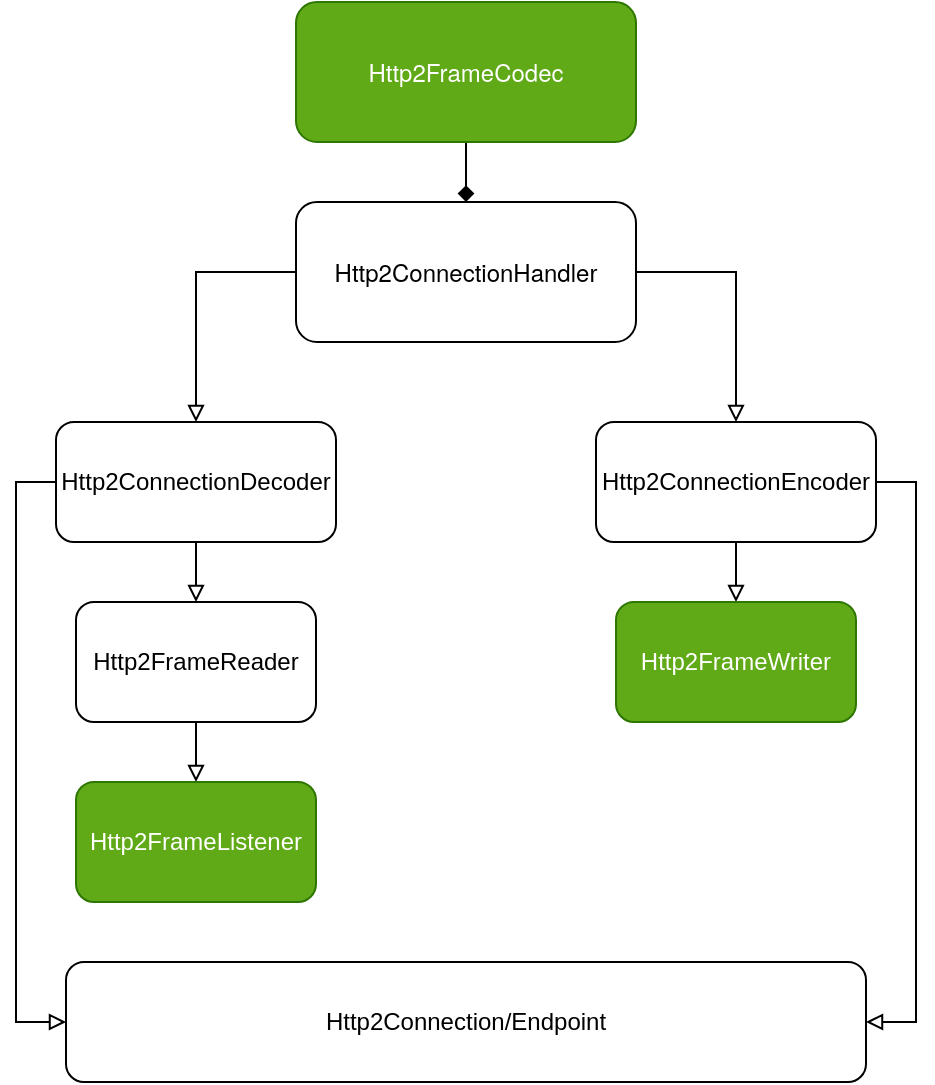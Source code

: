 <mxfile version="13.6.5">
    <diagram id="abHzWG8QDDodxJpESRwe" name="Page-1">
        <mxGraphModel dx="766" dy="695" grid="1" gridSize="10" guides="1" tooltips="1" connect="1" arrows="1" fold="1" page="1" pageScale="1" pageWidth="850" pageHeight="1100" math="0" shadow="0">
            <root>
                <mxCell id="0"/>
                <mxCell id="1" parent="0"/>
                <mxCell id="V9arckDxi3864Fd6Gpp7-1" style="edgeStyle=orthogonalEdgeStyle;rounded=0;orthogonalLoop=1;jettySize=auto;html=1;exitX=0;exitY=0.5;exitDx=0;exitDy=0;endArrow=block;endFill=0;" parent="1" source="oX2Hp4mxsuDAin2quWFJ-1" target="oX2Hp4mxsuDAin2quWFJ-2" edge="1">
                    <mxGeometry relative="1" as="geometry">
                        <Array as="points">
                            <mxPoint x="230" y="215"/>
                        </Array>
                    </mxGeometry>
                </mxCell>
                <mxCell id="V9arckDxi3864Fd6Gpp7-2" style="edgeStyle=orthogonalEdgeStyle;rounded=0;orthogonalLoop=1;jettySize=auto;html=1;exitX=1;exitY=0.5;exitDx=0;exitDy=0;endArrow=block;endFill=0;" parent="1" source="oX2Hp4mxsuDAin2quWFJ-1" target="oX2Hp4mxsuDAin2quWFJ-5" edge="1">
                    <mxGeometry relative="1" as="geometry">
                        <Array as="points">
                            <mxPoint x="500" y="215"/>
                        </Array>
                    </mxGeometry>
                </mxCell>
                <mxCell id="oX2Hp4mxsuDAin2quWFJ-1" value="&lt;span style=&quot;font-family: &amp;#34;helvetica neue&amp;#34; , &amp;#34;hiragino sans gb&amp;#34; , &amp;#34;microsoft yahei&amp;#34; , &amp;#34;wenquanyi micro hei&amp;#34; , sans-serif&quot;&gt;&lt;/span&gt;&lt;span style=&quot;font-family: &amp;#34;helvetica neue&amp;#34; , &amp;#34;hiragino sans gb&amp;#34; , &amp;#34;microsoft yahei&amp;#34; , &amp;#34;wenquanyi micro hei&amp;#34; , sans-serif&quot;&gt;&lt;/span&gt;&lt;span style=&quot;font-family: &amp;#34;helvetica neue&amp;#34; , &amp;#34;hiragino sans gb&amp;#34; , &amp;#34;microsoft yahei&amp;#34; , &amp;#34;wenquanyi micro hei&amp;#34; , sans-serif&quot;&gt;&lt;/span&gt;&lt;span style=&quot;font-family: &amp;#34;helvetica neue&amp;#34; , &amp;#34;hiragino sans gb&amp;#34; , &amp;#34;microsoft yahei&amp;#34; , &amp;#34;wenquanyi micro hei&amp;#34; , sans-serif&quot;&gt;&lt;/span&gt;&lt;a id=&quot;file-download-image&quot; style=&quot;border: 0px ; vertical-align: baseline ; margin: 0px ; padding: 0px ; color: rgb(57 , 141 , 238) ; outline: none ; font-family: &amp;#34;helvetica neue&amp;#34; , &amp;#34;hiragino sans gb&amp;#34; , &amp;#34;microsoft yahei&amp;#34; , &amp;#34;wenquanyi micro hei&amp;#34; , sans-serif ; cursor: default&quot;&gt;&lt;/a&gt;&lt;input type=&quot;file&quot; style=&quot;padding: 5px 10px ; margin: 0px ; border-width: 1px ; border-style: solid ; border-color: rgb(224 , 225 , 229) ; outline: none ; border-radius: 2px ; line-height: 22px ; box-shadow: none ; transition: 0.2s linear 0s , 0.2s linear 0s ; font-size: 13px ; position: absolute ; top: -1000px ; left: -1000px&quot;&gt;&lt;input type=&quot;file&quot; style=&quot;padding: 5px 10px ; margin: 0px ; border-width: 1px ; border-style: solid ; border-color: rgb(224 , 225 , 229) ; outline: none ; border-radius: 2px ; line-height: 22px ; box-shadow: none ; transition: 0.2s linear 0s , 0.2s linear 0s ; font-size: 13px ; position: absolute ; top: -1000px ; left: -1000px&quot;&gt;&lt;span style=&quot;font-family: &amp;#34;helvetica neue&amp;#34; , &amp;#34;hiragino sans gb&amp;#34; , &amp;#34;microsoft yahei&amp;#34; , &amp;#34;wenquanyi micro hei&amp;#34; , sans-serif&quot;&gt;&lt;/span&gt;&lt;span style=&quot;font-family: &amp;#34;helvetica neue&amp;#34; , &amp;#34;hiragino sans gb&amp;#34; , &amp;#34;microsoft yahei&amp;#34; , &amp;#34;wenquanyi micro hei&amp;#34; , sans-serif&quot;&gt;&lt;/span&gt;&lt;span style=&quot;font-family: &amp;#34;helvetica neue&amp;#34; , &amp;#34;hiragino sans gb&amp;#34; , &amp;#34;microsoft yahei&amp;#34; , &amp;#34;wenquanyi micro hei&amp;#34; , sans-serif&quot;&gt;&lt;/span&gt;&lt;span style=&quot;font-family: &amp;#34;helvetica neue&amp;#34; , &amp;#34;hiragino sans gb&amp;#34; , &amp;#34;microsoft yahei&amp;#34; , &amp;#34;wenquanyi micro hei&amp;#34; , sans-serif&quot;&gt;&lt;/span&gt;&lt;span style=&quot;font-family: &amp;#34;helvetica neue&amp;#34; , &amp;#34;hiragino sans gb&amp;#34; , &amp;#34;microsoft yahei&amp;#34; , &amp;#34;wenquanyi micro hei&amp;#34; , sans-serif&quot;&gt;&lt;/span&gt;&lt;span style=&quot;font-family: &amp;#34;helvetica neue&amp;#34; , &amp;#34;hiragino sans gb&amp;#34; , &amp;#34;microsoft yahei&amp;#34; , &amp;#34;wenquanyi micro hei&amp;#34; , sans-serif&quot;&gt;&lt;/span&gt;&lt;iframe id=&quot;hidden-editor&quot; style=&quot;border-width: 0px ; margin: 0px ; padding: 0px ; position: absolute ; height: 1px ; width: 1px ; left: -100px ; top: -100px ; font-family: &amp;#34;helvetica neue&amp;#34; , &amp;#34;hiragino sans gb&amp;#34; , &amp;#34;microsoft yahei&amp;#34; , &amp;#34;wenquanyi micro hei&amp;#34; , sans-serif ; cursor: default&quot;&gt;&lt;/iframe&gt;&lt;div style=&quot;border: 0px ; margin: 0px ; padding: 0px ; font-family: &amp;#34;helvetica neue&amp;#34; , &amp;#34;hiragino sans gb&amp;#34; , &amp;#34;microsoft yahei&amp;#34; , &amp;#34;wenquanyi micro hei&amp;#34; , sans-serif ; top: 0px ; left: 0px ; visibility: hidden ; position: absolute ; width: 1px ; height: 1px ; cursor: default&quot;&gt;&lt;iframe style=&quot;border-width: 0px ; margin: 0px ; padding: 0px ; height: 0px ; width: 0px ; cursor: default&quot;&gt;&lt;/iframe&gt;&lt;/div&gt;&lt;span style=&quot;font-family: &amp;#34;helvetica neue&amp;#34; , &amp;#34;hiragino sans gb&amp;#34; , &amp;#34;microsoft yahei&amp;#34; , &amp;#34;wenquanyi micro hei&amp;#34; , sans-serif&quot;&gt;&lt;/span&gt;&lt;span style=&quot;font-family: &amp;#34;helvetica neue&amp;#34; , &amp;#34;hiragino sans gb&amp;#34; , &amp;#34;microsoft yahei&amp;#34; , &amp;#34;wenquanyi micro hei&amp;#34; , sans-serif&quot;&gt;&lt;/span&gt;&lt;span style=&quot;font-family: &amp;#34;helvetica neue&amp;#34; , &amp;#34;hiragino sans gb&amp;#34; , &amp;#34;microsoft yahei&amp;#34; , &amp;#34;wenquanyi micro hei&amp;#34; , sans-serif&quot;&gt;&lt;/span&gt;&lt;span style=&quot;font-family: &amp;#34;helvetica neue&amp;#34; , &amp;#34;hiragino sans gb&amp;#34; , &amp;#34;microsoft yahei&amp;#34; , &amp;#34;wenquanyi micro hei&amp;#34; , sans-serif&quot;&gt;&lt;/span&gt;&lt;a id=&quot;file-download-image&quot; style=&quot;border: 0px ; vertical-align: baseline ; margin: 0px ; padding: 0px ; color: rgb(57 , 141 , 238) ; outline: none ; font-family: &amp;#34;helvetica neue&amp;#34; , &amp;#34;hiragino sans gb&amp;#34; , &amp;#34;microsoft yahei&amp;#34; , &amp;#34;wenquanyi micro hei&amp;#34; , sans-serif ; cursor: default&quot;&gt;&lt;/a&gt;&lt;input type=&quot;file&quot; style=&quot;padding: 5px 10px ; margin: 0px ; border-width: 1px ; border-style: solid ; border-color: rgb(224 , 225 , 229) ; outline: none ; border-radius: 2px ; line-height: 22px ; box-shadow: none ; transition: 0.2s linear 0s , 0.2s linear 0s ; font-size: 13px ; position: absolute ; top: -1000px ; left: -1000px&quot;&gt;&lt;input type=&quot;file&quot; style=&quot;padding: 5px 10px ; margin: 0px ; border-width: 1px ; border-style: solid ; border-color: rgb(224 , 225 , 229) ; outline: none ; border-radius: 2px ; line-height: 22px ; box-shadow: none ; transition: 0.2s linear 0s , 0.2s linear 0s ; font-size: 13px ; position: absolute ; top: -1000px ; left: -1000px&quot;&gt;&lt;span style=&quot;font-family: &amp;#34;helvetica neue&amp;#34; , &amp;#34;hiragino sans gb&amp;#34; , &amp;#34;microsoft yahei&amp;#34; , &amp;#34;wenquanyi micro hei&amp;#34; , sans-serif&quot;&gt;&lt;/span&gt;&lt;span style=&quot;font-family: &amp;#34;helvetica neue&amp;#34; , &amp;#34;hiragino sans gb&amp;#34; , &amp;#34;microsoft yahei&amp;#34; , &amp;#34;wenquanyi micro hei&amp;#34; , sans-serif&quot;&gt;&lt;/span&gt;&lt;span style=&quot;font-family: &amp;#34;helvetica neue&amp;#34; , &amp;#34;hiragino sans gb&amp;#34; , &amp;#34;microsoft yahei&amp;#34; , &amp;#34;wenquanyi micro hei&amp;#34; , sans-serif&quot;&gt;&lt;/span&gt;&lt;span style=&quot;font-family: &amp;#34;helvetica neue&amp;#34; , &amp;#34;hiragino sans gb&amp;#34; , &amp;#34;microsoft yahei&amp;#34; , &amp;#34;wenquanyi micro hei&amp;#34; , sans-serif&quot;&gt;&lt;/span&gt;&lt;span style=&quot;font-family: &amp;#34;helvetica neue&amp;#34; , &amp;#34;hiragino sans gb&amp;#34; , &amp;#34;microsoft yahei&amp;#34; , &amp;#34;wenquanyi micro hei&amp;#34; , sans-serif&quot;&gt;&lt;/span&gt;&lt;span style=&quot;font-family: &amp;#34;helvetica neue&amp;#34; , &amp;#34;hiragino sans gb&amp;#34; , &amp;#34;microsoft yahei&amp;#34; , &amp;#34;wenquanyi micro hei&amp;#34; , sans-serif&quot;&gt;&lt;/span&gt;&lt;iframe id=&quot;hidden-editor&quot; style=&quot;border-width: 0px ; margin: 0px ; padding: 0px ; position: absolute ; height: 1px ; width: 1px ; left: -100px ; top: -100px ; font-family: &amp;#34;helvetica neue&amp;#34; , &amp;#34;hiragino sans gb&amp;#34; , &amp;#34;microsoft yahei&amp;#34; , &amp;#34;wenquanyi micro hei&amp;#34; , sans-serif ; cursor: default&quot;&gt;&lt;/iframe&gt;&lt;div style=&quot;border: 0px ; margin: 0px ; padding: 0px ; font-family: &amp;#34;helvetica neue&amp;#34; , &amp;#34;hiragino sans gb&amp;#34; , &amp;#34;microsoft yahei&amp;#34; , &amp;#34;wenquanyi micro hei&amp;#34; , sans-serif ; top: 0px ; left: 0px ; visibility: hidden ; position: absolute ; width: 1px ; height: 1px ; cursor: default&quot;&gt;&lt;iframe style=&quot;border-width: 0px ; margin: 0px ; padding: 0px ; height: 0px ; width: 0px ; cursor: default&quot;&gt;&lt;/iframe&gt;&lt;/div&gt;&lt;div&gt;&lt;span style=&quot;text-align: center&quot;&gt;&lt;font face=&quot;Helvetica Neue, Hiragino Sans GB, Microsoft Yahei, WenQuanYi Micro Hei, sans-serif&quot; style=&quot;font-size: 12px&quot;&gt;Http2ConnectionHandle&lt;/font&gt;&lt;/span&gt;&lt;span style=&quot;font-family: &amp;#34;helvetica&amp;#34; ; text-align: center&quot;&gt;r&lt;/span&gt;&lt;/div&gt;" style="rounded=1;whiteSpace=wrap;html=1;" parent="1" vertex="1">
                    <mxGeometry x="280" y="180" width="170" height="70" as="geometry"/>
                </mxCell>
                <mxCell id="V9arckDxi3864Fd6Gpp7-4" style="edgeStyle=orthogonalEdgeStyle;rounded=0;orthogonalLoop=1;jettySize=auto;html=1;exitX=0.5;exitY=1;exitDx=0;exitDy=0;entryX=0.5;entryY=0;entryDx=0;entryDy=0;endArrow=block;endFill=0;" parent="1" source="oX2Hp4mxsuDAin2quWFJ-2" target="oX2Hp4mxsuDAin2quWFJ-3" edge="1">
                    <mxGeometry relative="1" as="geometry"/>
                </mxCell>
                <mxCell id="V9arckDxi3864Fd6Gpp7-9" style="edgeStyle=orthogonalEdgeStyle;rounded=0;orthogonalLoop=1;jettySize=auto;html=1;exitX=0;exitY=0.5;exitDx=0;exitDy=0;entryX=0;entryY=0.5;entryDx=0;entryDy=0;endArrow=block;endFill=0;" parent="1" source="oX2Hp4mxsuDAin2quWFJ-2" target="oX2Hp4mxsuDAin2quWFJ-8" edge="1">
                    <mxGeometry relative="1" as="geometry"/>
                </mxCell>
                <mxCell id="oX2Hp4mxsuDAin2quWFJ-2" value="Http2ConnectionDecoder" style="rounded=1;whiteSpace=wrap;html=1;" parent="1" vertex="1">
                    <mxGeometry x="160" y="290" width="140" height="60" as="geometry"/>
                </mxCell>
                <mxCell id="V9arckDxi3864Fd6Gpp7-6" style="edgeStyle=orthogonalEdgeStyle;rounded=0;orthogonalLoop=1;jettySize=auto;html=1;exitX=0.5;exitY=1;exitDx=0;exitDy=0;endArrow=block;endFill=0;" parent="1" source="oX2Hp4mxsuDAin2quWFJ-3" target="oX2Hp4mxsuDAin2quWFJ-4" edge="1">
                    <mxGeometry relative="1" as="geometry"/>
                </mxCell>
                <mxCell id="oX2Hp4mxsuDAin2quWFJ-3" value="Http2FrameReader" style="rounded=1;whiteSpace=wrap;html=1;" parent="1" vertex="1">
                    <mxGeometry x="170" y="380" width="120" height="60" as="geometry"/>
                </mxCell>
                <mxCell id="oX2Hp4mxsuDAin2quWFJ-4" value="Http2FrameListener" style="rounded=1;whiteSpace=wrap;html=1;fillColor=#60a917;strokeColor=#2D7600;fontColor=#ffffff;" parent="1" vertex="1">
                    <mxGeometry x="170" y="470" width="120" height="60" as="geometry"/>
                </mxCell>
                <mxCell id="V9arckDxi3864Fd6Gpp7-5" style="edgeStyle=orthogonalEdgeStyle;rounded=0;orthogonalLoop=1;jettySize=auto;html=1;exitX=0.5;exitY=1;exitDx=0;exitDy=0;entryX=0.5;entryY=0;entryDx=0;entryDy=0;endArrow=block;endFill=0;" parent="1" source="oX2Hp4mxsuDAin2quWFJ-5" target="oX2Hp4mxsuDAin2quWFJ-6" edge="1">
                    <mxGeometry relative="1" as="geometry"/>
                </mxCell>
                <mxCell id="V9arckDxi3864Fd6Gpp7-8" style="edgeStyle=orthogonalEdgeStyle;rounded=0;orthogonalLoop=1;jettySize=auto;html=1;exitX=1;exitY=0.5;exitDx=0;exitDy=0;entryX=1;entryY=0.5;entryDx=0;entryDy=0;endArrow=block;endFill=0;" parent="1" source="oX2Hp4mxsuDAin2quWFJ-5" target="oX2Hp4mxsuDAin2quWFJ-8" edge="1">
                    <mxGeometry relative="1" as="geometry"/>
                </mxCell>
                <mxCell id="oX2Hp4mxsuDAin2quWFJ-5" value="Http2ConnectionEncoder" style="rounded=1;whiteSpace=wrap;html=1;" parent="1" vertex="1">
                    <mxGeometry x="430" y="290" width="140" height="60" as="geometry"/>
                </mxCell>
                <mxCell id="oX2Hp4mxsuDAin2quWFJ-6" value="Http2FrameWriter" style="rounded=1;whiteSpace=wrap;html=1;fillColor=#60a917;strokeColor=#2D7600;fontColor=#ffffff;" parent="1" vertex="1">
                    <mxGeometry x="440" y="380" width="120" height="60" as="geometry"/>
                </mxCell>
                <mxCell id="oX2Hp4mxsuDAin2quWFJ-8" value="Http2Connection/Endpoint" style="rounded=1;whiteSpace=wrap;html=1;" parent="1" vertex="1">
                    <mxGeometry x="165" y="560" width="400" height="60" as="geometry"/>
                </mxCell>
                <mxCell id="V9arckDxi3864Fd6Gpp7-10" style="edgeStyle=orthogonalEdgeStyle;rounded=0;orthogonalLoop=1;jettySize=auto;html=1;exitX=0.5;exitY=1;exitDx=0;exitDy=0;entryX=0.5;entryY=0;entryDx=0;entryDy=0;endArrow=diamond;endFill=1;" parent="1" source="V9arckDxi3864Fd6Gpp7-3" target="oX2Hp4mxsuDAin2quWFJ-1" edge="1">
                    <mxGeometry relative="1" as="geometry"/>
                </mxCell>
                <mxCell id="V9arckDxi3864Fd6Gpp7-3" value="&lt;span style=&quot;font-family: &amp;#34;helvetica neue&amp;#34; , &amp;#34;hiragino sans gb&amp;#34; , &amp;#34;microsoft yahei&amp;#34; , &amp;#34;wenquanyi micro hei&amp;#34; , sans-serif&quot;&gt;&lt;/span&gt;&lt;span style=&quot;font-family: &amp;#34;helvetica neue&amp;#34; , &amp;#34;hiragino sans gb&amp;#34; , &amp;#34;microsoft yahei&amp;#34; , &amp;#34;wenquanyi micro hei&amp;#34; , sans-serif&quot;&gt;&lt;/span&gt;&lt;span style=&quot;font-family: &amp;#34;helvetica neue&amp;#34; , &amp;#34;hiragino sans gb&amp;#34; , &amp;#34;microsoft yahei&amp;#34; , &amp;#34;wenquanyi micro hei&amp;#34; , sans-serif&quot;&gt;&lt;/span&gt;&lt;span style=&quot;font-family: &amp;#34;helvetica neue&amp;#34; , &amp;#34;hiragino sans gb&amp;#34; , &amp;#34;microsoft yahei&amp;#34; , &amp;#34;wenquanyi micro hei&amp;#34; , sans-serif&quot;&gt;&lt;/span&gt;&lt;a id=&quot;file-download-image&quot; style=&quot;border: 0px ; vertical-align: baseline ; margin: 0px ; padding: 0px ; color: rgb(57 , 141 , 238) ; outline: none ; font-family: &amp;#34;helvetica neue&amp;#34; , &amp;#34;hiragino sans gb&amp;#34; , &amp;#34;microsoft yahei&amp;#34; , &amp;#34;wenquanyi micro hei&amp;#34; , sans-serif ; cursor: default&quot;&gt;&lt;/a&gt;&lt;input type=&quot;file&quot; style=&quot;padding: 5px 10px ; margin: 0px ; border-width: 1px ; border-style: solid ; border-color: rgb(224 , 225 , 229) ; outline: none ; border-radius: 2px ; line-height: 22px ; box-shadow: none ; transition: 0.2s linear 0s , 0.2s linear 0s ; font-size: 13px ; position: absolute ; top: -1000px ; left: -1000px&quot;&gt;&lt;input type=&quot;file&quot; style=&quot;padding: 5px 10px ; margin: 0px ; border-width: 1px ; border-style: solid ; border-color: rgb(224 , 225 , 229) ; outline: none ; border-radius: 2px ; line-height: 22px ; box-shadow: none ; transition: 0.2s linear 0s , 0.2s linear 0s ; font-size: 13px ; position: absolute ; top: -1000px ; left: -1000px&quot;&gt;&lt;span style=&quot;font-family: &amp;#34;helvetica neue&amp;#34; , &amp;#34;hiragino sans gb&amp;#34; , &amp;#34;microsoft yahei&amp;#34; , &amp;#34;wenquanyi micro hei&amp;#34; , sans-serif&quot;&gt;&lt;/span&gt;&lt;span style=&quot;font-family: &amp;#34;helvetica neue&amp;#34; , &amp;#34;hiragino sans gb&amp;#34; , &amp;#34;microsoft yahei&amp;#34; , &amp;#34;wenquanyi micro hei&amp;#34; , sans-serif&quot;&gt;&lt;/span&gt;&lt;span style=&quot;font-family: &amp;#34;helvetica neue&amp;#34; , &amp;#34;hiragino sans gb&amp;#34; , &amp;#34;microsoft yahei&amp;#34; , &amp;#34;wenquanyi micro hei&amp;#34; , sans-serif&quot;&gt;&lt;/span&gt;&lt;span style=&quot;font-family: &amp;#34;helvetica neue&amp;#34; , &amp;#34;hiragino sans gb&amp;#34; , &amp;#34;microsoft yahei&amp;#34; , &amp;#34;wenquanyi micro hei&amp;#34; , sans-serif&quot;&gt;&lt;/span&gt;&lt;span style=&quot;font-family: &amp;#34;helvetica neue&amp;#34; , &amp;#34;hiragino sans gb&amp;#34; , &amp;#34;microsoft yahei&amp;#34; , &amp;#34;wenquanyi micro hei&amp;#34; , sans-serif&quot;&gt;&lt;/span&gt;&lt;span style=&quot;font-family: &amp;#34;helvetica neue&amp;#34; , &amp;#34;hiragino sans gb&amp;#34; , &amp;#34;microsoft yahei&amp;#34; , &amp;#34;wenquanyi micro hei&amp;#34; , sans-serif&quot;&gt;&lt;/span&gt;&lt;iframe id=&quot;hidden-editor&quot; style=&quot;border-width: 0px ; margin: 0px ; padding: 0px ; position: absolute ; height: 1px ; width: 1px ; left: -100px ; top: -100px ; font-family: &amp;#34;helvetica neue&amp;#34; , &amp;#34;hiragino sans gb&amp;#34; , &amp;#34;microsoft yahei&amp;#34; , &amp;#34;wenquanyi micro hei&amp;#34; , sans-serif ; cursor: default&quot;&gt;&lt;/iframe&gt;&lt;div style=&quot;border: 0px ; margin: 0px ; padding: 0px ; font-family: &amp;#34;helvetica neue&amp;#34; , &amp;#34;hiragino sans gb&amp;#34; , &amp;#34;microsoft yahei&amp;#34; , &amp;#34;wenquanyi micro hei&amp;#34; , sans-serif ; top: 0px ; left: 0px ; visibility: hidden ; position: absolute ; width: 1px ; height: 1px ; cursor: default&quot;&gt;&lt;iframe style=&quot;border-width: 0px ; margin: 0px ; padding: 0px ; height: 0px ; width: 0px ; cursor: default&quot;&gt;&lt;/iframe&gt;&lt;/div&gt;&lt;span style=&quot;font-family: &amp;#34;helvetica neue&amp;#34; , &amp;#34;hiragino sans gb&amp;#34; , &amp;#34;microsoft yahei&amp;#34; , &amp;#34;wenquanyi micro hei&amp;#34; , sans-serif&quot;&gt;&lt;/span&gt;&lt;span style=&quot;font-family: &amp;#34;helvetica neue&amp;#34; , &amp;#34;hiragino sans gb&amp;#34; , &amp;#34;microsoft yahei&amp;#34; , &amp;#34;wenquanyi micro hei&amp;#34; , sans-serif&quot;&gt;&lt;/span&gt;&lt;span style=&quot;font-family: &amp;#34;helvetica neue&amp;#34; , &amp;#34;hiragino sans gb&amp;#34; , &amp;#34;microsoft yahei&amp;#34; , &amp;#34;wenquanyi micro hei&amp;#34; , sans-serif&quot;&gt;&lt;/span&gt;&lt;span style=&quot;font-family: &amp;#34;helvetica neue&amp;#34; , &amp;#34;hiragino sans gb&amp;#34; , &amp;#34;microsoft yahei&amp;#34; , &amp;#34;wenquanyi micro hei&amp;#34; , sans-serif&quot;&gt;&lt;/span&gt;&lt;a id=&quot;file-download-image&quot; style=&quot;border: 0px ; vertical-align: baseline ; margin: 0px ; padding: 0px ; color: rgb(57 , 141 , 238) ; outline: none ; font-family: &amp;#34;helvetica neue&amp;#34; , &amp;#34;hiragino sans gb&amp;#34; , &amp;#34;microsoft yahei&amp;#34; , &amp;#34;wenquanyi micro hei&amp;#34; , sans-serif ; cursor: default&quot;&gt;&lt;/a&gt;&lt;input type=&quot;file&quot; style=&quot;padding: 5px 10px ; margin: 0px ; border-width: 1px ; border-style: solid ; border-color: rgb(224 , 225 , 229) ; outline: none ; border-radius: 2px ; line-height: 22px ; box-shadow: none ; transition: 0.2s linear 0s , 0.2s linear 0s ; font-size: 13px ; position: absolute ; top: -1000px ; left: -1000px&quot;&gt;&lt;input type=&quot;file&quot; style=&quot;padding: 5px 10px ; margin: 0px ; border-width: 1px ; border-style: solid ; border-color: rgb(224 , 225 , 229) ; outline: none ; border-radius: 2px ; line-height: 22px ; box-shadow: none ; transition: 0.2s linear 0s , 0.2s linear 0s ; font-size: 13px ; position: absolute ; top: -1000px ; left: -1000px&quot;&gt;&lt;span style=&quot;font-family: &amp;#34;helvetica neue&amp;#34; , &amp;#34;hiragino sans gb&amp;#34; , &amp;#34;microsoft yahei&amp;#34; , &amp;#34;wenquanyi micro hei&amp;#34; , sans-serif&quot;&gt;&lt;/span&gt;&lt;span style=&quot;font-family: &amp;#34;helvetica neue&amp;#34; , &amp;#34;hiragino sans gb&amp;#34; , &amp;#34;microsoft yahei&amp;#34; , &amp;#34;wenquanyi micro hei&amp;#34; , sans-serif&quot;&gt;&lt;/span&gt;&lt;span style=&quot;font-family: &amp;#34;helvetica neue&amp;#34; , &amp;#34;hiragino sans gb&amp;#34; , &amp;#34;microsoft yahei&amp;#34; , &amp;#34;wenquanyi micro hei&amp;#34; , sans-serif&quot;&gt;&lt;/span&gt;&lt;span style=&quot;font-family: &amp;#34;helvetica neue&amp;#34; , &amp;#34;hiragino sans gb&amp;#34; , &amp;#34;microsoft yahei&amp;#34; , &amp;#34;wenquanyi micro hei&amp;#34; , sans-serif&quot;&gt;&lt;/span&gt;&lt;span style=&quot;font-family: &amp;#34;helvetica neue&amp;#34; , &amp;#34;hiragino sans gb&amp;#34; , &amp;#34;microsoft yahei&amp;#34; , &amp;#34;wenquanyi micro hei&amp;#34; , sans-serif&quot;&gt;&lt;/span&gt;&lt;span style=&quot;font-family: &amp;#34;helvetica neue&amp;#34; , &amp;#34;hiragino sans gb&amp;#34; , &amp;#34;microsoft yahei&amp;#34; , &amp;#34;wenquanyi micro hei&amp;#34; , sans-serif&quot;&gt;&lt;/span&gt;&lt;iframe id=&quot;hidden-editor&quot; style=&quot;border-width: 0px ; margin: 0px ; padding: 0px ; position: absolute ; height: 1px ; width: 1px ; left: -100px ; top: -100px ; font-family: &amp;#34;helvetica neue&amp;#34; , &amp;#34;hiragino sans gb&amp;#34; , &amp;#34;microsoft yahei&amp;#34; , &amp;#34;wenquanyi micro hei&amp;#34; , sans-serif ; cursor: default&quot;&gt;&lt;/iframe&gt;&lt;div style=&quot;border: 0px ; margin: 0px ; padding: 0px ; font-family: &amp;#34;helvetica neue&amp;#34; , &amp;#34;hiragino sans gb&amp;#34; , &amp;#34;microsoft yahei&amp;#34; , &amp;#34;wenquanyi micro hei&amp;#34; , sans-serif ; top: 0px ; left: 0px ; visibility: hidden ; position: absolute ; width: 1px ; height: 1px ; cursor: default&quot;&gt;&lt;iframe style=&quot;border-width: 0px ; margin: 0px ; padding: 0px ; height: 0px ; width: 0px ; cursor: default&quot;&gt;&lt;/iframe&gt;&lt;/div&gt;&lt;div&gt;&lt;font face=&quot;Helvetica Neue, Hiragino Sans GB, Microsoft Yahei, WenQuanYi Micro Hei, sans-serif&quot;&gt;Http2FrameCodec&lt;/font&gt;&lt;br&gt;&lt;/div&gt;" style="rounded=1;whiteSpace=wrap;html=1;fillColor=#60a917;strokeColor=#2D7600;fontColor=#ffffff;" parent="1" vertex="1">
                    <mxGeometry x="280" y="80" width="170" height="70" as="geometry"/>
                </mxCell>
            </root>
        </mxGraphModel>
    </diagram>
</mxfile>